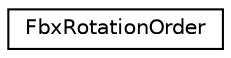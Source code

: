 digraph "クラス階層図"
{
  edge [fontname="Helvetica",fontsize="10",labelfontname="Helvetica",labelfontsize="10"];
  node [fontname="Helvetica",fontsize="10",shape=record];
  rankdir="LR";
  Node0 [label="FbxRotationOrder",height=0.2,width=0.4,color="black", fillcolor="white", style="filled",URL="$class_fbx_rotation_order.html"];
}
